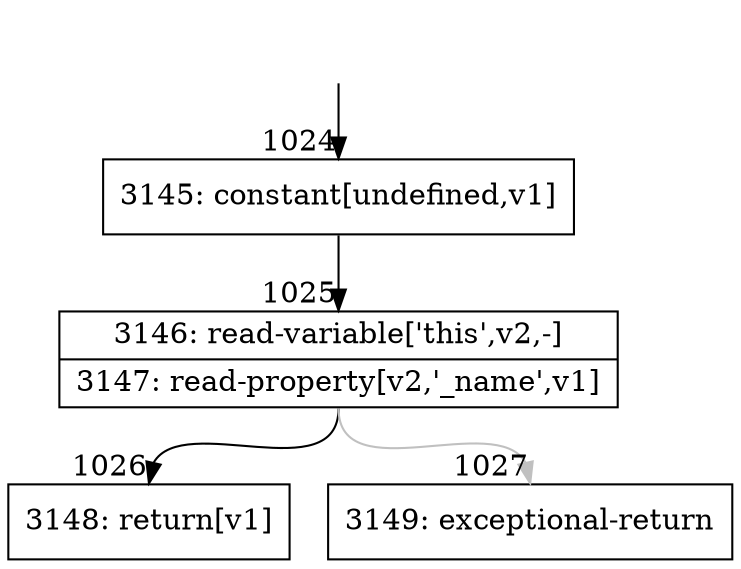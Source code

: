 digraph {
rankdir="TD"
BB_entry124[shape=none,label=""];
BB_entry124 -> BB1024 [tailport=s, headport=n, headlabel="    1024"]
BB1024 [shape=record label="{3145: constant[undefined,v1]}" ] 
BB1024 -> BB1025 [tailport=s, headport=n, headlabel="      1025"]
BB1025 [shape=record label="{3146: read-variable['this',v2,-]|3147: read-property[v2,'_name',v1]}" ] 
BB1025 -> BB1026 [tailport=s, headport=n, headlabel="      1026"]
BB1025 -> BB1027 [tailport=s, headport=n, color=gray, headlabel="      1027"]
BB1026 [shape=record label="{3148: return[v1]}" ] 
BB1027 [shape=record label="{3149: exceptional-return}" ] 
//#$~ 1191
}

